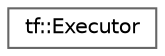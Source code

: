 digraph "类继承关系图"
{
 // LATEX_PDF_SIZE
  bgcolor="transparent";
  edge [fontname=Helvetica,fontsize=10,labelfontname=Helvetica,labelfontsize=10];
  node [fontname=Helvetica,fontsize=10,shape=box,height=0.2,width=0.4];
  rankdir="LR";
  Node0 [id="Node000000",label="tf::Executor",height=0.2,width=0.4,color="grey40", fillcolor="white", style="filled",URL="$classtf_1_1_executor.html",tooltip="class to create an executor for running a taskflow graph"];
}
